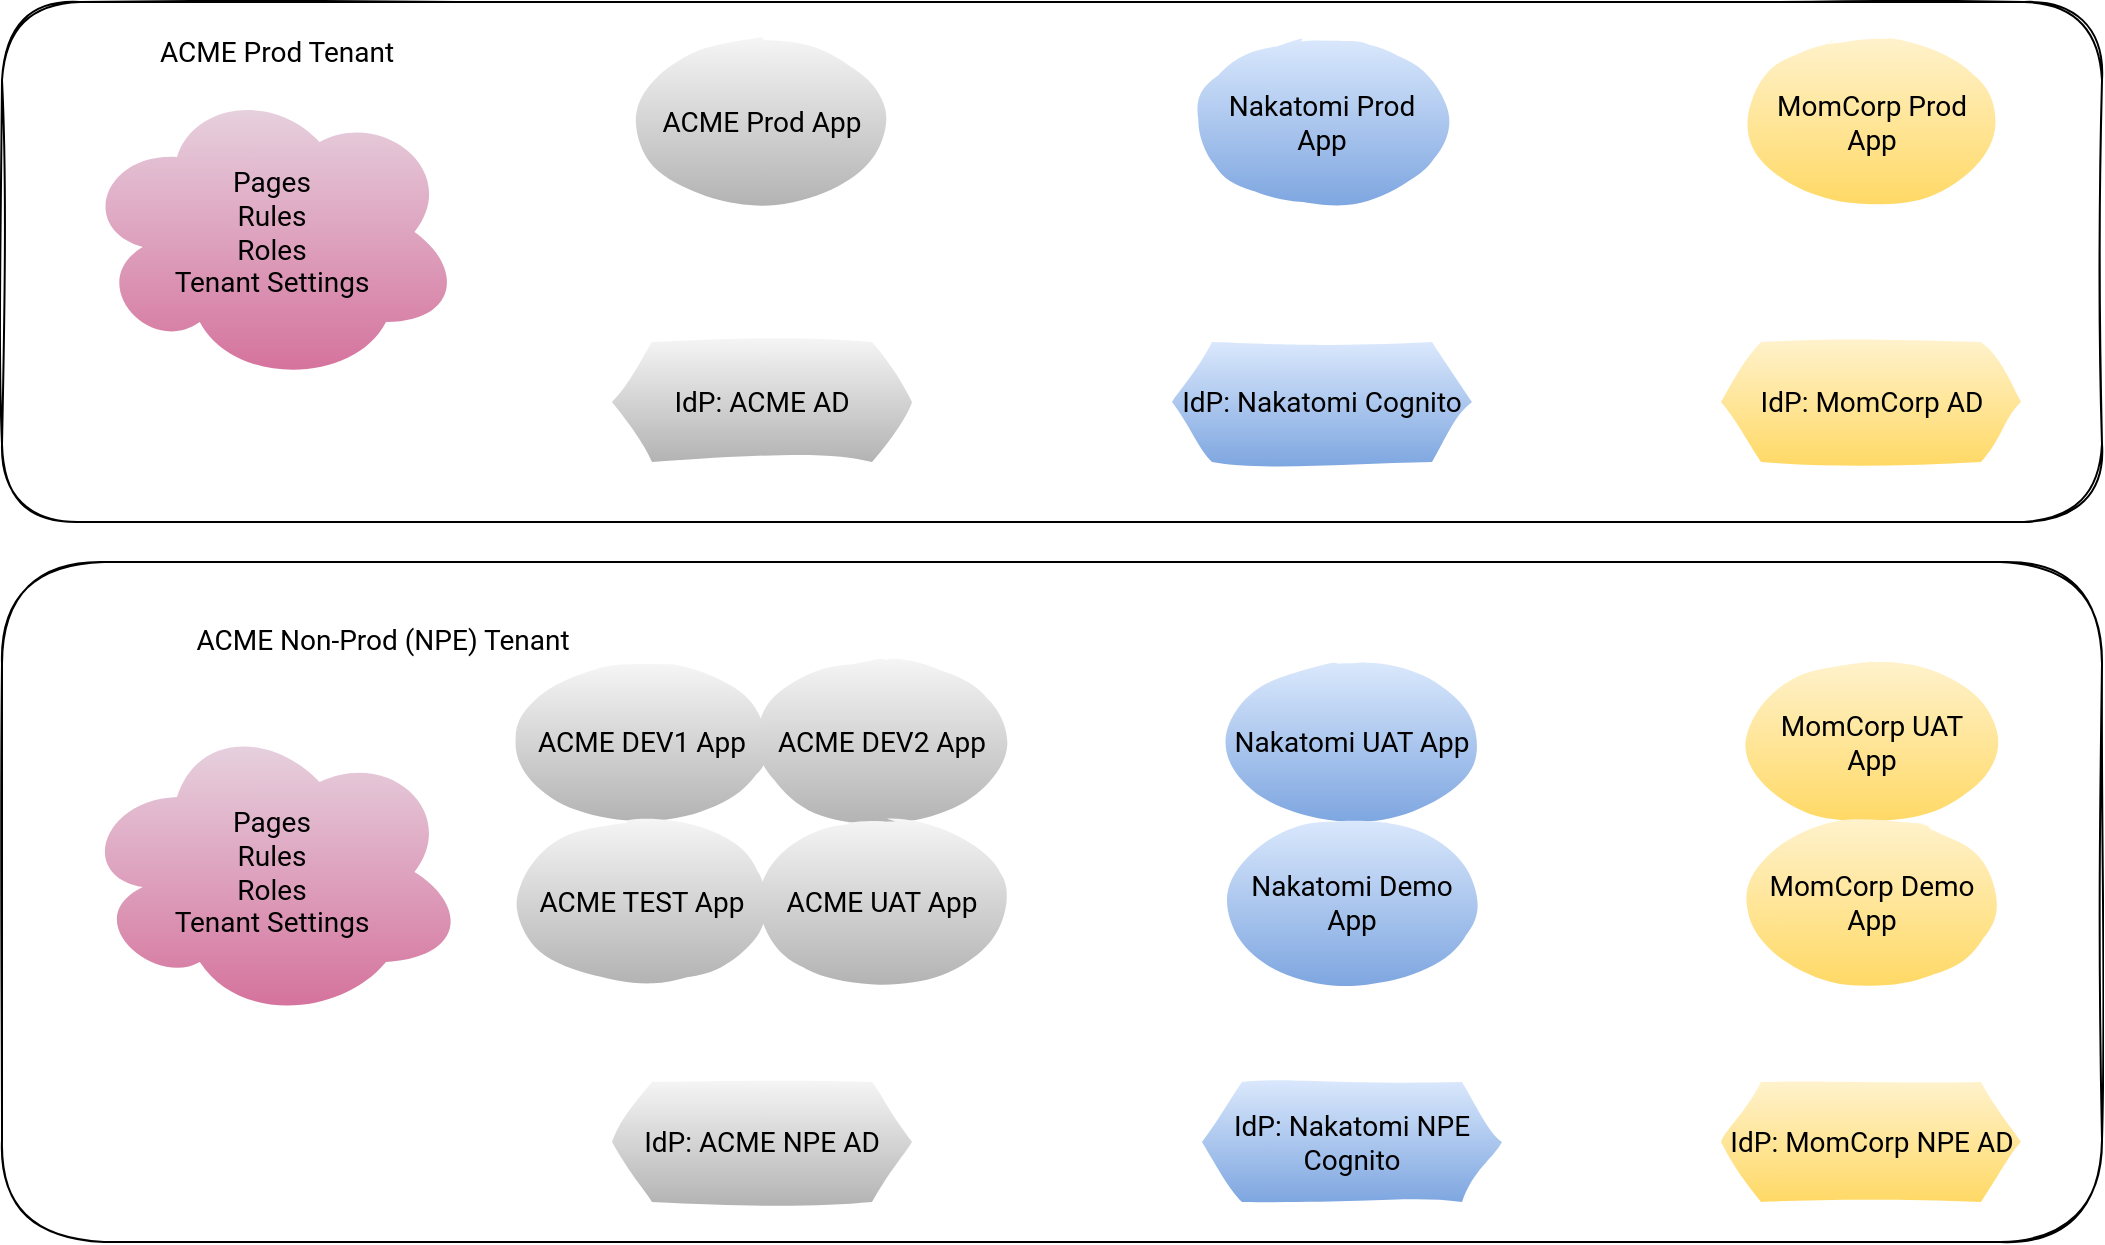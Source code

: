 <mxfile version="13.5.1" type="device"><diagram id="wxJ_zL0PkwiPpkFm6OIH" name="Page-1"><mxGraphModel dx="1426" dy="737" grid="1" gridSize="10" guides="1" tooltips="1" connect="1" arrows="1" fold="1" page="1" pageScale="1" pageWidth="1169" pageHeight="827" math="0" shadow="0" extFonts="Roboto^https://fonts.googleapis.com/css?family=Roboto"><root><mxCell id="0"/><mxCell id="1" parent="0"/><mxCell id="-RuBaOLcGm1WWOYwweTR-84" value="" style="rounded=1;whiteSpace=wrap;html=1;shadow=0;labelBackgroundColor=none;sketch=1;strokeColor=#000000;fontFamily=Roboto;fontSize=14;" vertex="1" parent="1"><mxGeometry x="20" y="350" width="1050" height="340" as="geometry"/></mxCell><mxCell id="-RuBaOLcGm1WWOYwweTR-83" value="" style="rounded=1;whiteSpace=wrap;html=1;shadow=0;labelBackgroundColor=none;sketch=1;strokeColor=#000000;fontFamily=Roboto;fontSize=14;" vertex="1" parent="1"><mxGeometry x="20" y="70" width="1050" height="260" as="geometry"/></mxCell><mxCell id="-RuBaOLcGm1WWOYwweTR-10" value="ACME Prod App" style="ellipse;whiteSpace=wrap;html=1;fontSize=14;fontFamily=Roboto;labelBackgroundColor=none;fillColor=#f5f5f5;gradientColor=#b3b3b3;strokeColor=none;sketch=1;" vertex="1" parent="1"><mxGeometry x="340" y="90" width="120" height="80" as="geometry"/></mxCell><mxCell id="-RuBaOLcGm1WWOYwweTR-11" value="Nakatomi Prod App" style="ellipse;whiteSpace=wrap;html=1;fontSize=14;fontFamily=Roboto;gradientColor=#7ea6e0;fillColor=#dae8fc;strokeColor=none;sketch=1;" vertex="1" parent="1"><mxGeometry x="620" y="90" width="120" height="80" as="geometry"/></mxCell><mxCell id="-RuBaOLcGm1WWOYwweTR-12" value="MomCorp Prod App" style="ellipse;whiteSpace=wrap;html=1;fontSize=14;fontFamily=Roboto;gradientColor=#ffd966;fillColor=#fff2cc;strokeColor=none;sketch=1;" vertex="1" parent="1"><mxGeometry x="894.5" y="90" width="120" height="80" as="geometry"/></mxCell><mxCell id="-RuBaOLcGm1WWOYwweTR-13" value="IdP: ACME AD" style="shape=hexagon;perimeter=hexagonPerimeter2;whiteSpace=wrap;html=1;fixedSize=1;fontFamily=Roboto;fontSize=14;labelBackgroundColor=none;fillColor=#f5f5f5;gradientColor=#b3b3b3;strokeColor=none;sketch=1;" vertex="1" parent="1"><mxGeometry x="325" y="240" width="150" height="60" as="geometry"/></mxCell><mxCell id="-RuBaOLcGm1WWOYwweTR-14" value="IdP: Nakatomi Cognito" style="shape=hexagon;perimeter=hexagonPerimeter2;whiteSpace=wrap;html=1;fixedSize=1;fontFamily=Roboto;fontSize=14;gradientColor=#7ea6e0;fillColor=#dae8fc;strokeColor=none;sketch=1;" vertex="1" parent="1"><mxGeometry x="605" y="240" width="150" height="60" as="geometry"/></mxCell><mxCell id="-RuBaOLcGm1WWOYwweTR-15" value="IdP: MomCorp AD" style="shape=hexagon;perimeter=hexagonPerimeter2;whiteSpace=wrap;html=1;fixedSize=1;fontFamily=Roboto;fontSize=14;gradientColor=#ffd966;fillColor=#fff2cc;strokeColor=none;sketch=1;" vertex="1" parent="1"><mxGeometry x="879.5" y="240" width="150" height="60" as="geometry"/></mxCell><mxCell id="-RuBaOLcGm1WWOYwweTR-67" value="IdP: ACME NPE AD" style="shape=hexagon;perimeter=hexagonPerimeter2;whiteSpace=wrap;html=1;fixedSize=1;fontFamily=Roboto;fontSize=14;gradientColor=#b3b3b3;fillColor=#f5f5f5;strokeColor=none;sketch=1;" vertex="1" parent="1"><mxGeometry x="325" y="610" width="150" height="60" as="geometry"/></mxCell><mxCell id="-RuBaOLcGm1WWOYwweTR-68" value="IdP: Nakatomi NPE Cognito" style="shape=hexagon;perimeter=hexagonPerimeter2;whiteSpace=wrap;html=1;fixedSize=1;fontFamily=Roboto;fontSize=14;labelBackgroundColor=none;fillColor=#dae8fc;gradientColor=#7ea6e0;strokeColor=none;sketch=1;" vertex="1" parent="1"><mxGeometry x="620" y="610" width="150" height="60" as="geometry"/></mxCell><mxCell id="-RuBaOLcGm1WWOYwweTR-69" value="IdP: MomCorp NPE AD" style="shape=hexagon;perimeter=hexagonPerimeter2;whiteSpace=wrap;html=1;fixedSize=1;fontFamily=Roboto;fontSize=14;gradientColor=#ffd966;fillColor=#fff2cc;strokeColor=none;sketch=1;" vertex="1" parent="1"><mxGeometry x="879.5" y="610" width="150" height="60" as="geometry"/></mxCell><mxCell id="-RuBaOLcGm1WWOYwweTR-75" value="&lt;div style=&quot;font-size: 14px;&quot;&gt;Pages&lt;/div&gt;&lt;div style=&quot;font-size: 14px;&quot;&gt;Rules&lt;/div&gt;&lt;div style=&quot;font-size: 14px;&quot;&gt;Roles&lt;/div&gt;&lt;div style=&quot;font-size: 14px;&quot;&gt;Tenant Settings&lt;br style=&quot;font-size: 14px;&quot;&gt;&lt;/div&gt;" style="ellipse;shape=cloud;whiteSpace=wrap;html=1;fontFamily=Roboto;fontSize=14;gradientColor=#d5739d;fillColor=#e6d0de;sketch=1;shadow=0;strokeColor=none;" vertex="1" parent="1"><mxGeometry x="60" y="110" width="190" height="150" as="geometry"/></mxCell><mxCell id="-RuBaOLcGm1WWOYwweTR-76" value="&lt;div style=&quot;font-size: 14px;&quot;&gt;Pages&lt;/div&gt;&lt;div style=&quot;font-size: 14px;&quot;&gt;Rules&lt;/div&gt;&lt;div style=&quot;font-size: 14px;&quot;&gt;Roles&lt;/div&gt;&lt;div style=&quot;font-size: 14px;&quot;&gt;Tenant Settings&lt;br style=&quot;font-size: 14px;&quot;&gt;&lt;/div&gt;" style="ellipse;shape=cloud;whiteSpace=wrap;html=1;fontFamily=Roboto;fontSize=14;gradientColor=#d5739d;fillColor=#e6d0de;strokeColor=none;sketch=1;" vertex="1" parent="1"><mxGeometry x="60" y="430" width="190" height="150" as="geometry"/></mxCell><mxCell id="-RuBaOLcGm1WWOYwweTR-64" value="ACME DEV1 App" style="ellipse;whiteSpace=wrap;html=1;fontSize=14;fontFamily=Roboto;gradientColor=#b3b3b3;fillColor=#f5f5f5;strokeColor=none;sketch=1;" vertex="1" parent="1"><mxGeometry x="280" y="400" width="120" height="80" as="geometry"/></mxCell><mxCell id="-RuBaOLcGm1WWOYwweTR-70" value="ACME DEV2 App" style="ellipse;whiteSpace=wrap;html=1;fontSize=14;fontFamily=Roboto;gradientColor=#b3b3b3;fillColor=#f5f5f5;strokeColor=none;sketch=1;" vertex="1" parent="1"><mxGeometry x="400" y="400" width="120" height="80" as="geometry"/></mxCell><mxCell id="-RuBaOLcGm1WWOYwweTR-71" value="ACME TEST App" style="ellipse;whiteSpace=wrap;html=1;fontSize=14;fontFamily=Roboto;gradientColor=#b3b3b3;fillColor=#f5f5f5;strokeColor=none;sketch=1;" vertex="1" parent="1"><mxGeometry x="280" y="480" width="120" height="80" as="geometry"/></mxCell><mxCell id="-RuBaOLcGm1WWOYwweTR-72" value="ACME UAT App" style="ellipse;whiteSpace=wrap;html=1;fontSize=14;fontFamily=Roboto;gradientColor=#b3b3b3;fillColor=#f5f5f5;strokeColor=none;sketch=1;" vertex="1" parent="1"><mxGeometry x="400" y="480" width="120" height="80" as="geometry"/></mxCell><mxCell id="-RuBaOLcGm1WWOYwweTR-65" value="Nakatomi UAT App" style="ellipse;whiteSpace=wrap;html=1;fontSize=14;fontFamily=Roboto;labelBackgroundColor=none;fillColor=#dae8fc;gradientColor=#7ea6e0;strokeColor=none;sketch=1;" vertex="1" parent="1"><mxGeometry x="635" y="400" width="120" height="80" as="geometry"/></mxCell><mxCell id="-RuBaOLcGm1WWOYwweTR-73" value="Nakatomi Demo App" style="ellipse;whiteSpace=wrap;html=1;fontSize=14;fontFamily=Roboto;labelBackgroundColor=none;fillColor=#dae8fc;gradientColor=#7ea6e0;strokeColor=none;sketch=1;" vertex="1" parent="1"><mxGeometry x="635" y="480" width="120" height="80" as="geometry"/></mxCell><mxCell id="-RuBaOLcGm1WWOYwweTR-66" value="MomCorp UAT App" style="ellipse;whiteSpace=wrap;html=1;fontSize=14;fontFamily=Roboto;gradientColor=#ffd966;fillColor=#fff2cc;strokeColor=none;sketch=1;" vertex="1" parent="1"><mxGeometry x="894.5" y="400" width="120" height="80" as="geometry"/></mxCell><mxCell id="-RuBaOLcGm1WWOYwweTR-74" value="MomCorp Demo App" style="ellipse;whiteSpace=wrap;html=1;fontSize=14;fontFamily=Roboto;gradientColor=#ffd966;fillColor=#fff2cc;strokeColor=none;sketch=1;" vertex="1" parent="1"><mxGeometry x="894.5" y="480" width="120" height="80" as="geometry"/></mxCell><mxCell id="-RuBaOLcGm1WWOYwweTR-81" value="" style="group" vertex="1" connectable="0" parent="1"><mxGeometry x="70" y="374" width="240" height="30" as="geometry"/></mxCell><mxCell id="-RuBaOLcGm1WWOYwweTR-61" value="" style="shape=image;imageAspect=0;aspect=fixed;verticalLabelPosition=bottom;verticalAlign=top;image=https://cdn.auth0.com/styleguide/components/1.0.8/media/logos/img/badge.png;fontFamily=Roboto;fontSize=14;sketch=1;" vertex="1" parent="-RuBaOLcGm1WWOYwweTR-81"><mxGeometry width="27.15" height="30" as="geometry"/></mxCell><mxCell id="-RuBaOLcGm1WWOYwweTR-62" value="ACME Non-Prod (NPE) Tenant" style="text;html=1;resizable=0;autosize=1;align=center;verticalAlign=middle;points=[];fillColor=none;strokeColor=none;rounded=0;fontSize=14;fontFamily=Roboto;FType=g;sketch=1;" vertex="1" parent="-RuBaOLcGm1WWOYwweTR-81"><mxGeometry x="40" y="5" width="200" height="20" as="geometry"/></mxCell><mxCell id="-RuBaOLcGm1WWOYwweTR-82" value="" style="group" vertex="1" connectable="0" parent="1"><mxGeometry x="60" y="80" width="162.15" height="30" as="geometry"/></mxCell><mxCell id="-RuBaOLcGm1WWOYwweTR-1" value="" style="shape=image;imageAspect=0;aspect=fixed;verticalLabelPosition=bottom;verticalAlign=top;image=https://cdn.auth0.com/styleguide/components/1.0.8/media/logos/img/badge.png;fontFamily=Roboto;fontSize=14;sketch=1;" vertex="1" parent="-RuBaOLcGm1WWOYwweTR-82"><mxGeometry width="27.15" height="30" as="geometry"/></mxCell><mxCell id="-RuBaOLcGm1WWOYwweTR-2" value="ACME Prod Tenant" style="text;html=1;resizable=0;autosize=1;align=center;verticalAlign=middle;points=[];fillColor=none;strokeColor=none;rounded=0;fontSize=14;fontFamily=Roboto;FType=g;sketch=1;" vertex="1" parent="-RuBaOLcGm1WWOYwweTR-82"><mxGeometry x="32.15" y="5" width="130" height="20" as="geometry"/></mxCell></root></mxGraphModel></diagram></mxfile>